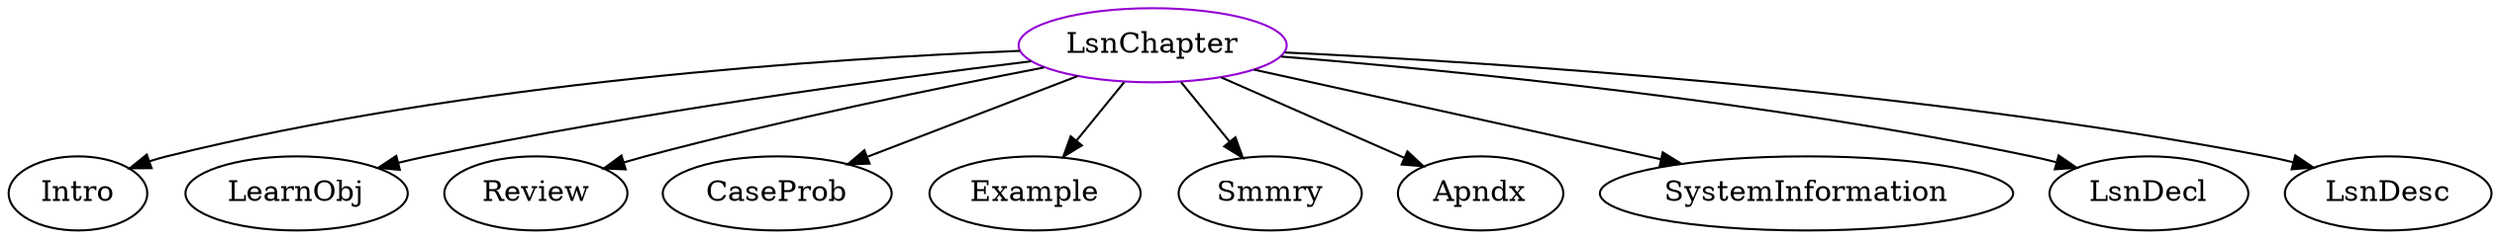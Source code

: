 digraph lsnchapter{
LsnChapter	[shape=oval, color=darkviolet, label="LsnChapter"];
LsnChapter -> Intro;
LsnChapter -> LearnObj;
LsnChapter -> Review;
LsnChapter -> CaseProb;
LsnChapter -> Example;
LsnChapter -> Smmry;
LsnChapter -> Apndx;
LsnChapter -> SystemInformation;
LsnChapter -> LsnDecl;
LsnChapter -> LsnDesc;
}

